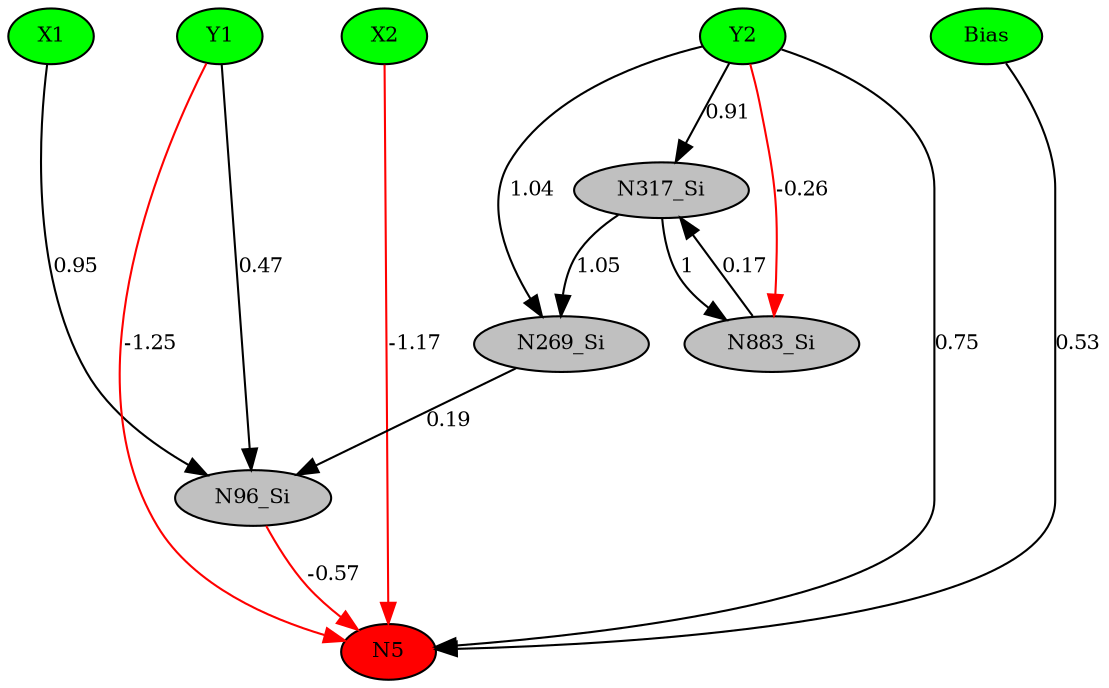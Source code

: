 digraph g { 
N0 [shape=ellipse, label=Bias,fontsize=10,height=0.1,width=0.1,style=filled,fillcolor=green]
N1[shape=ellipse label=X1,fontsize=10,height=0.1,width=0.1,style=filled,fillcolor=green]
N2[shape=ellipse label=Y1,fontsize=10,height=0.1,width=0.1,style=filled,fillcolor=green]
N3[shape=ellipse label=X2,fontsize=10,height=0.1,width=0.1,style=filled,fillcolor=green]
N4[shape=ellipse label=Y2,fontsize=10,height=0.1,width=0.1,style=filled,fillcolor=green]
N5[shape=ellipse,fontsize = 10, height = 0.1, width = 0.1, style = filled, fillcolor = red]
N96[shape=ellipse, label=N96_Si,fontsize=10,height=0.1,width=0.1,style=filled,fillcolor=gray]
N269[shape=ellipse, label=N269_Si,fontsize=10,height=0.1,width=0.1,style=filled,fillcolor=gray]
N317[shape=ellipse, label=N317_Si,fontsize=10,height=0.1,width=0.1,style=filled,fillcolor=gray]
N883[shape=ellipse, label=N883_Si,fontsize=10,height=0.1,width=0.1,style=filled,fillcolor=gray]
N0 -> N5 [color=black] [ label=0.53,fontsize=10]
N2 -> N5 [color=red] [arrowType=inv][ label=-1.25,fontsize=10]
N3 -> N5 [color=red] [arrowType=inv][ label=-1.17,fontsize=10]
N4 -> N5 [color=black] [ label=0.75,fontsize=10]
N1 -> N96 [color=black] [ label=0.95,fontsize=10]
N96 -> N5 [color=red] [arrowType=inv][ label=-0.57,fontsize=10]
N4 -> N269 [color=black] [ label=1.04,fontsize=10]
N269 -> N96 [color=black] [ label=0.19,fontsize=10]
N2 -> N96 [color=black] [ label=0.47,fontsize=10]
N4 -> N317 [color=black] [ label=0.91,fontsize=10]
N317 -> N269 [color=black] [ label=1.05,fontsize=10]
N317 -> N883 [color=black] [ label=1,fontsize=10]
N883 -> N317 [color=black] [ label=0.17,fontsize=10]
N4 -> N883 [color=red] [arrowType=inv][ label=-0.26,fontsize=10]
 { rank=same; 
N5
 } 
 { rank=same; 
N1 ->N2 ->N3 ->N4 ->N0 [style=invis]
 } 
}
